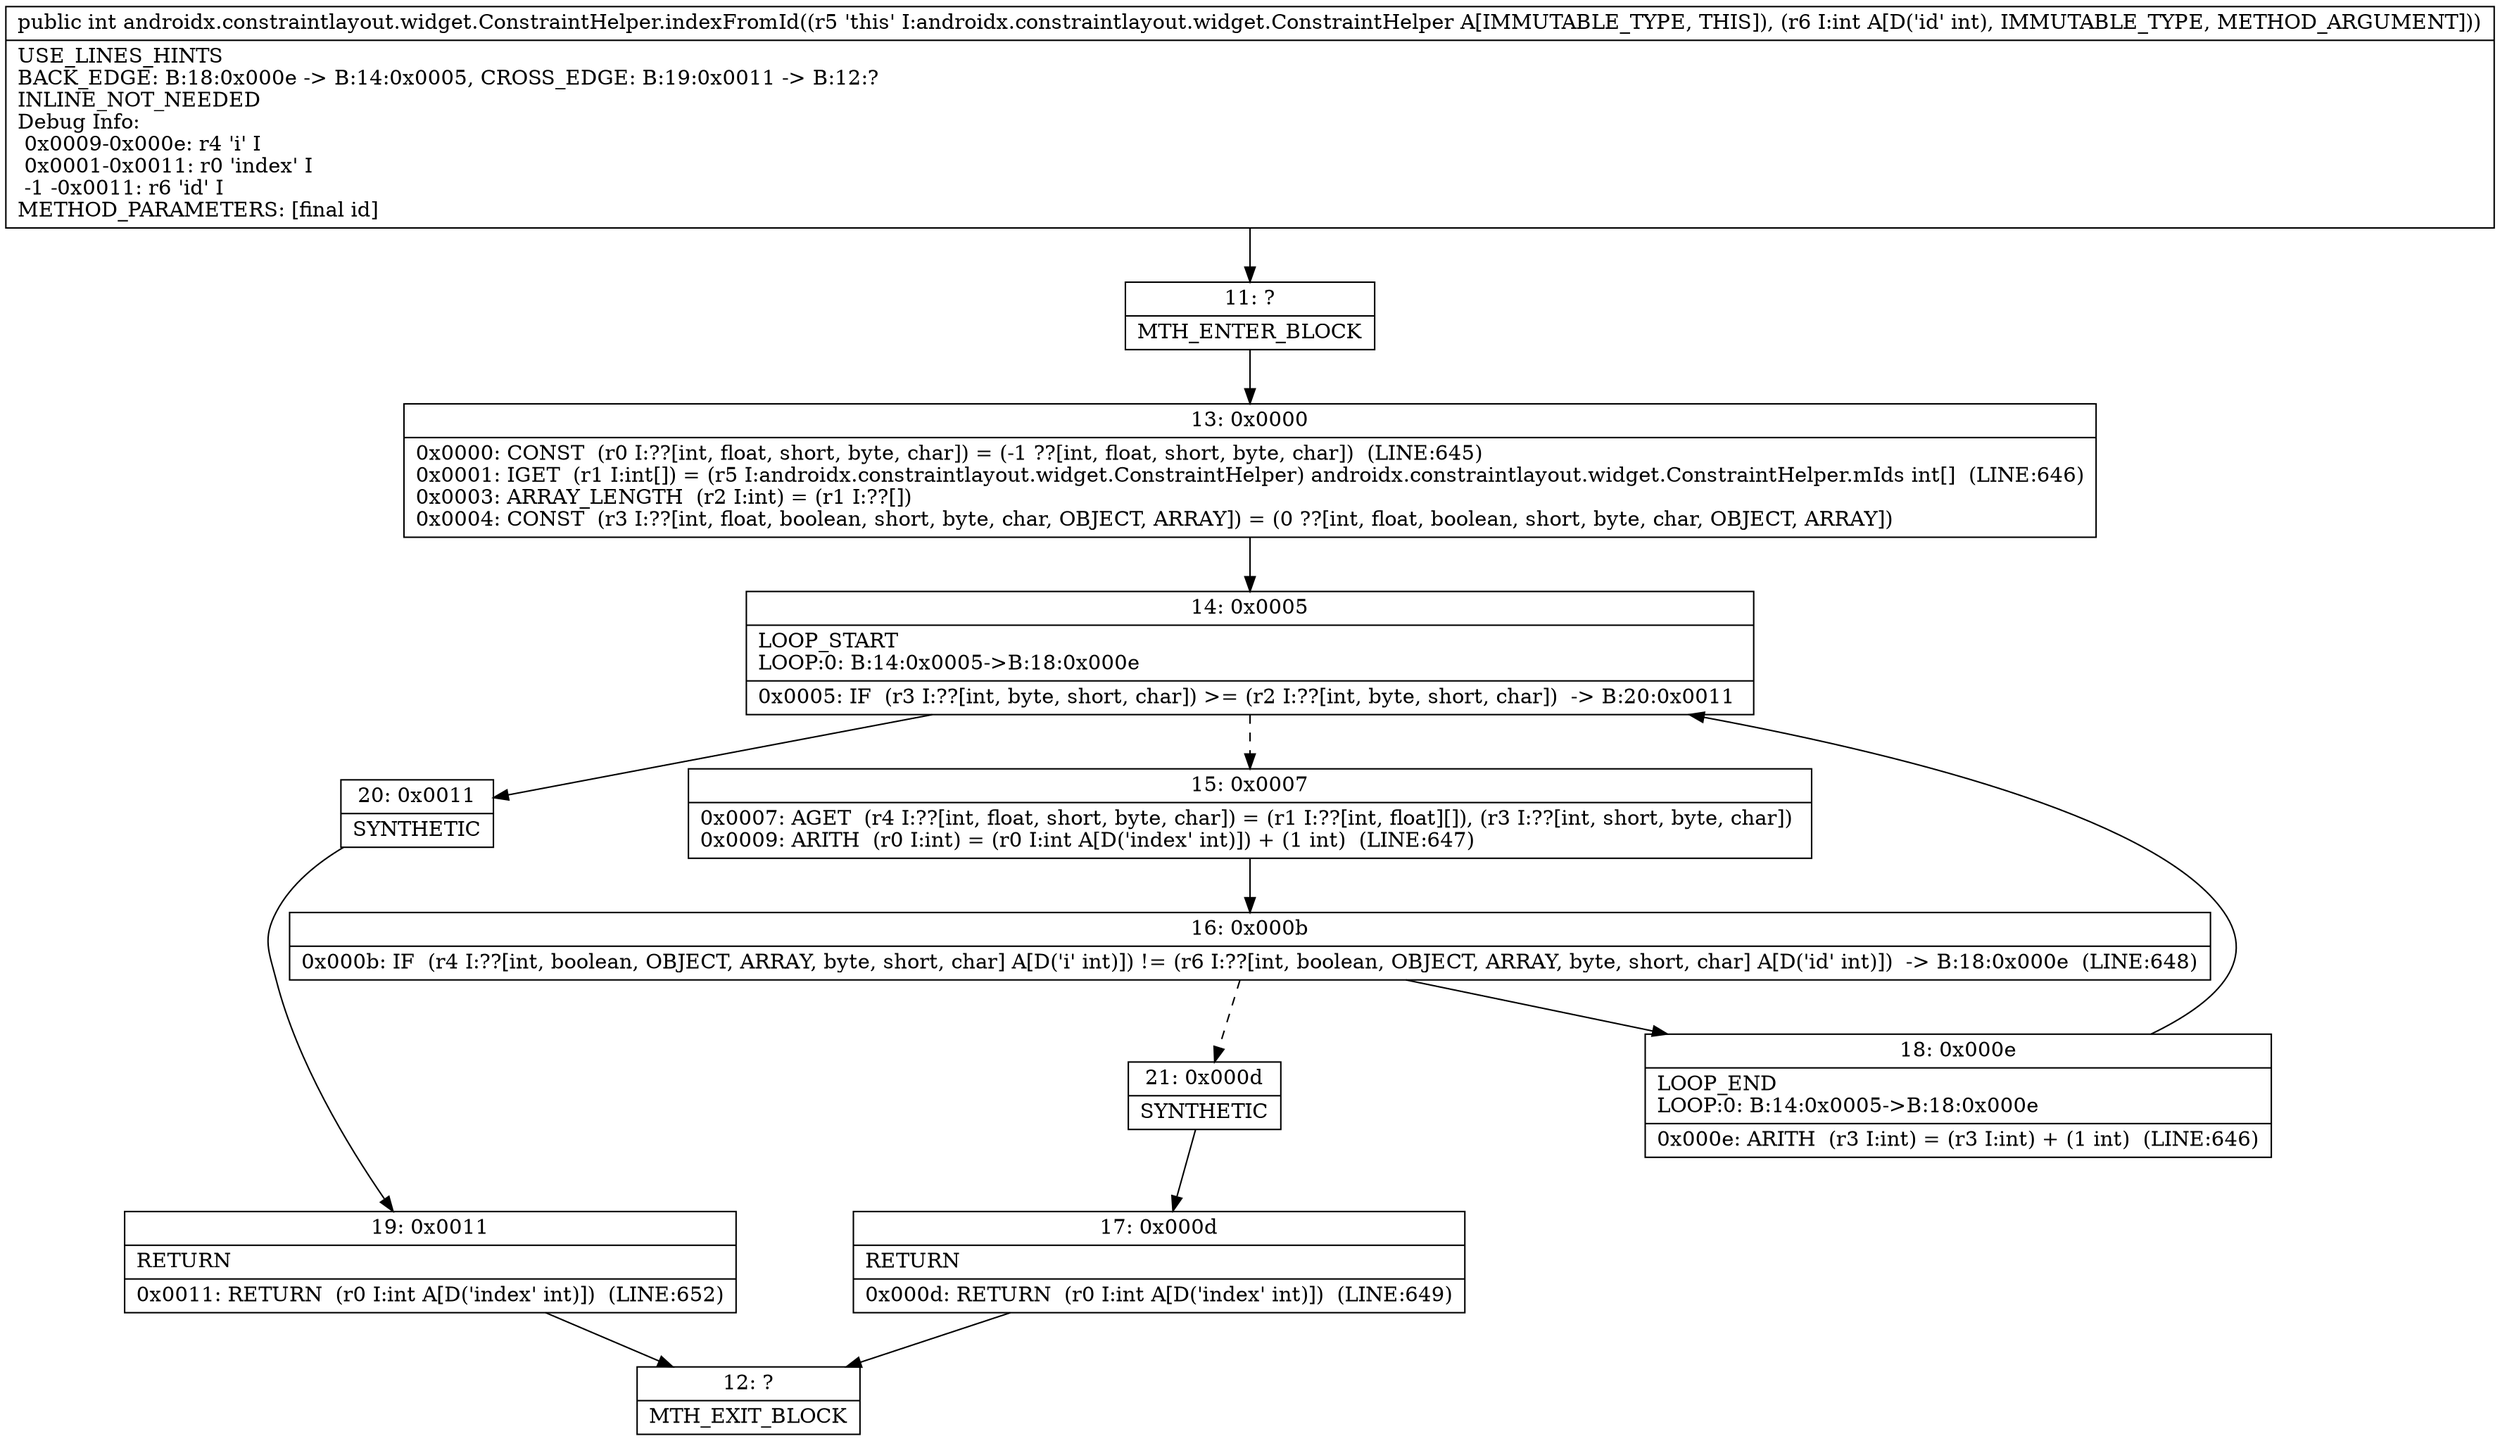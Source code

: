 digraph "CFG forandroidx.constraintlayout.widget.ConstraintHelper.indexFromId(I)I" {
Node_11 [shape=record,label="{11\:\ ?|MTH_ENTER_BLOCK\l}"];
Node_13 [shape=record,label="{13\:\ 0x0000|0x0000: CONST  (r0 I:??[int, float, short, byte, char]) = (\-1 ??[int, float, short, byte, char])  (LINE:645)\l0x0001: IGET  (r1 I:int[]) = (r5 I:androidx.constraintlayout.widget.ConstraintHelper) androidx.constraintlayout.widget.ConstraintHelper.mIds int[]  (LINE:646)\l0x0003: ARRAY_LENGTH  (r2 I:int) = (r1 I:??[]) \l0x0004: CONST  (r3 I:??[int, float, boolean, short, byte, char, OBJECT, ARRAY]) = (0 ??[int, float, boolean, short, byte, char, OBJECT, ARRAY]) \l}"];
Node_14 [shape=record,label="{14\:\ 0x0005|LOOP_START\lLOOP:0: B:14:0x0005\-\>B:18:0x000e\l|0x0005: IF  (r3 I:??[int, byte, short, char]) \>= (r2 I:??[int, byte, short, char])  \-\> B:20:0x0011 \l}"];
Node_15 [shape=record,label="{15\:\ 0x0007|0x0007: AGET  (r4 I:??[int, float, short, byte, char]) = (r1 I:??[int, float][]), (r3 I:??[int, short, byte, char]) \l0x0009: ARITH  (r0 I:int) = (r0 I:int A[D('index' int)]) + (1 int)  (LINE:647)\l}"];
Node_16 [shape=record,label="{16\:\ 0x000b|0x000b: IF  (r4 I:??[int, boolean, OBJECT, ARRAY, byte, short, char] A[D('i' int)]) != (r6 I:??[int, boolean, OBJECT, ARRAY, byte, short, char] A[D('id' int)])  \-\> B:18:0x000e  (LINE:648)\l}"];
Node_18 [shape=record,label="{18\:\ 0x000e|LOOP_END\lLOOP:0: B:14:0x0005\-\>B:18:0x000e\l|0x000e: ARITH  (r3 I:int) = (r3 I:int) + (1 int)  (LINE:646)\l}"];
Node_21 [shape=record,label="{21\:\ 0x000d|SYNTHETIC\l}"];
Node_17 [shape=record,label="{17\:\ 0x000d|RETURN\l|0x000d: RETURN  (r0 I:int A[D('index' int)])  (LINE:649)\l}"];
Node_12 [shape=record,label="{12\:\ ?|MTH_EXIT_BLOCK\l}"];
Node_20 [shape=record,label="{20\:\ 0x0011|SYNTHETIC\l}"];
Node_19 [shape=record,label="{19\:\ 0x0011|RETURN\l|0x0011: RETURN  (r0 I:int A[D('index' int)])  (LINE:652)\l}"];
MethodNode[shape=record,label="{public int androidx.constraintlayout.widget.ConstraintHelper.indexFromId((r5 'this' I:androidx.constraintlayout.widget.ConstraintHelper A[IMMUTABLE_TYPE, THIS]), (r6 I:int A[D('id' int), IMMUTABLE_TYPE, METHOD_ARGUMENT]))  | USE_LINES_HINTS\lBACK_EDGE: B:18:0x000e \-\> B:14:0x0005, CROSS_EDGE: B:19:0x0011 \-\> B:12:?\lINLINE_NOT_NEEDED\lDebug Info:\l  0x0009\-0x000e: r4 'i' I\l  0x0001\-0x0011: r0 'index' I\l  \-1 \-0x0011: r6 'id' I\lMETHOD_PARAMETERS: [final id]\l}"];
MethodNode -> Node_11;Node_11 -> Node_13;
Node_13 -> Node_14;
Node_14 -> Node_15[style=dashed];
Node_14 -> Node_20;
Node_15 -> Node_16;
Node_16 -> Node_18;
Node_16 -> Node_21[style=dashed];
Node_18 -> Node_14;
Node_21 -> Node_17;
Node_17 -> Node_12;
Node_20 -> Node_19;
Node_19 -> Node_12;
}

